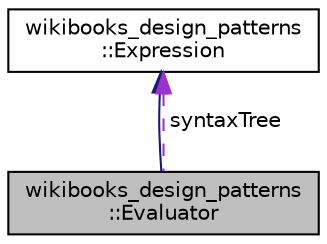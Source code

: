 digraph "wikibooks_design_patterns::Evaluator"
{
  edge [fontname="Helvetica",fontsize="10",labelfontname="Helvetica",labelfontsize="10"];
  node [fontname="Helvetica",fontsize="10",shape=record];
  Node1 [label="wikibooks_design_patterns\l::Evaluator",height=0.2,width=0.4,color="black", fillcolor="grey75", style="filled", fontcolor="black"];
  Node2 -> Node1 [dir="back",color="midnightblue",fontsize="10",style="solid",fontname="Helvetica"];
  Node2 [label="wikibooks_design_patterns\l::Expression",height=0.2,width=0.4,color="black", fillcolor="white", style="filled",URL="$structwikibooks__design__patterns_1_1Expression.html"];
  Node2 -> Node1 [dir="back",color="darkorchid3",fontsize="10",style="dashed",label=" syntaxTree" ,fontname="Helvetica"];
}
